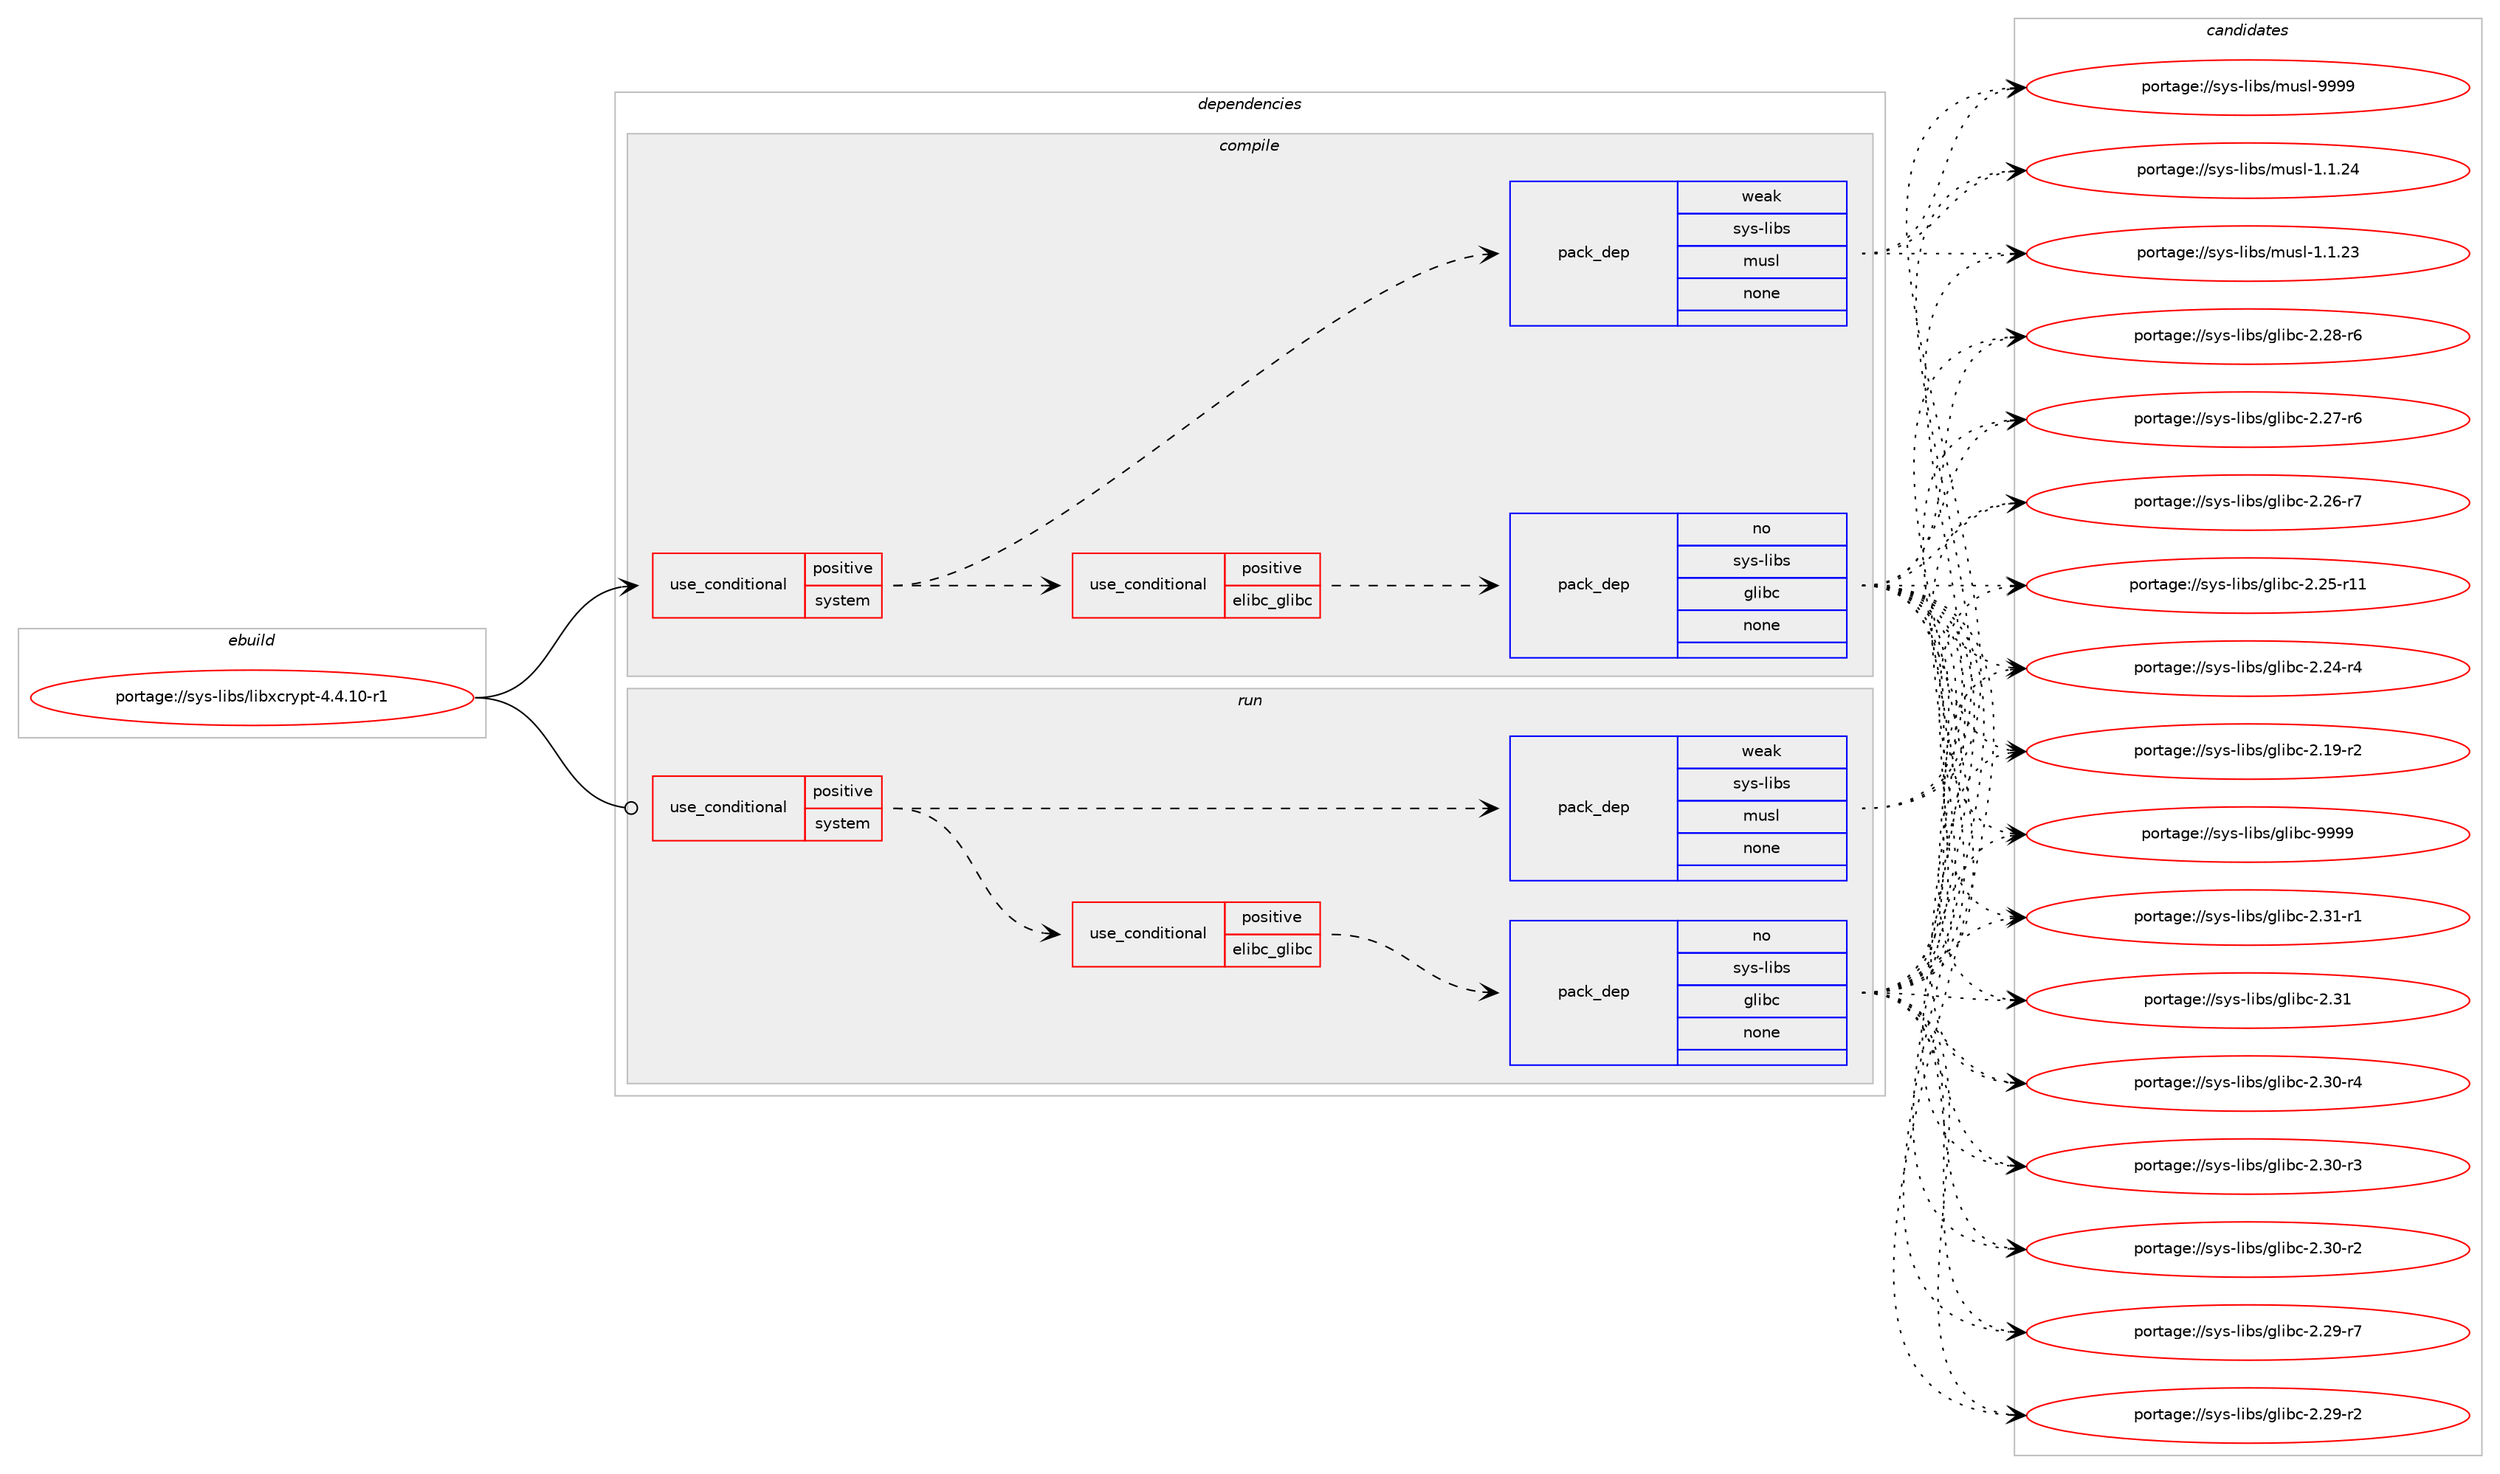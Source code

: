 digraph prolog {

# *************
# Graph options
# *************

newrank=true;
concentrate=true;
compound=true;
graph [rankdir=LR,fontname=Helvetica,fontsize=10,ranksep=1.5];#, ranksep=2.5, nodesep=0.2];
edge  [arrowhead=vee];
node  [fontname=Helvetica,fontsize=10];

# **********
# The ebuild
# **********

subgraph cluster_leftcol {
color=gray;
rank=same;
label=<<i>ebuild</i>>;
id [label="portage://sys-libs/libxcrypt-4.4.10-r1", color=red, width=4, href="../sys-libs/libxcrypt-4.4.10-r1.svg"];
}

# ****************
# The dependencies
# ****************

subgraph cluster_midcol {
color=gray;
label=<<i>dependencies</i>>;
subgraph cluster_compile {
fillcolor="#eeeeee";
style=filled;
label=<<i>compile</i>>;
subgraph cond6884 {
dependency37679 [label=<<TABLE BORDER="0" CELLBORDER="1" CELLSPACING="0" CELLPADDING="4"><TR><TD ROWSPAN="3" CELLPADDING="10">use_conditional</TD></TR><TR><TD>positive</TD></TR><TR><TD>system</TD></TR></TABLE>>, shape=none, color=red];
subgraph cond6885 {
dependency37680 [label=<<TABLE BORDER="0" CELLBORDER="1" CELLSPACING="0" CELLPADDING="4"><TR><TD ROWSPAN="3" CELLPADDING="10">use_conditional</TD></TR><TR><TD>positive</TD></TR><TR><TD>elibc_glibc</TD></TR></TABLE>>, shape=none, color=red];
subgraph pack29908 {
dependency37681 [label=<<TABLE BORDER="0" CELLBORDER="1" CELLSPACING="0" CELLPADDING="4" WIDTH="220"><TR><TD ROWSPAN="6" CELLPADDING="30">pack_dep</TD></TR><TR><TD WIDTH="110">no</TD></TR><TR><TD>sys-libs</TD></TR><TR><TD>glibc</TD></TR><TR><TD>none</TD></TR><TR><TD></TD></TR></TABLE>>, shape=none, color=blue];
}
dependency37680:e -> dependency37681:w [weight=20,style="dashed",arrowhead="vee"];
}
dependency37679:e -> dependency37680:w [weight=20,style="dashed",arrowhead="vee"];
subgraph pack29909 {
dependency37682 [label=<<TABLE BORDER="0" CELLBORDER="1" CELLSPACING="0" CELLPADDING="4" WIDTH="220"><TR><TD ROWSPAN="6" CELLPADDING="30">pack_dep</TD></TR><TR><TD WIDTH="110">weak</TD></TR><TR><TD>sys-libs</TD></TR><TR><TD>musl</TD></TR><TR><TD>none</TD></TR><TR><TD></TD></TR></TABLE>>, shape=none, color=blue];
}
dependency37679:e -> dependency37682:w [weight=20,style="dashed",arrowhead="vee"];
}
id:e -> dependency37679:w [weight=20,style="solid",arrowhead="vee"];
}
subgraph cluster_compileandrun {
fillcolor="#eeeeee";
style=filled;
label=<<i>compile and run</i>>;
}
subgraph cluster_run {
fillcolor="#eeeeee";
style=filled;
label=<<i>run</i>>;
subgraph cond6886 {
dependency37683 [label=<<TABLE BORDER="0" CELLBORDER="1" CELLSPACING="0" CELLPADDING="4"><TR><TD ROWSPAN="3" CELLPADDING="10">use_conditional</TD></TR><TR><TD>positive</TD></TR><TR><TD>system</TD></TR></TABLE>>, shape=none, color=red];
subgraph cond6887 {
dependency37684 [label=<<TABLE BORDER="0" CELLBORDER="1" CELLSPACING="0" CELLPADDING="4"><TR><TD ROWSPAN="3" CELLPADDING="10">use_conditional</TD></TR><TR><TD>positive</TD></TR><TR><TD>elibc_glibc</TD></TR></TABLE>>, shape=none, color=red];
subgraph pack29910 {
dependency37685 [label=<<TABLE BORDER="0" CELLBORDER="1" CELLSPACING="0" CELLPADDING="4" WIDTH="220"><TR><TD ROWSPAN="6" CELLPADDING="30">pack_dep</TD></TR><TR><TD WIDTH="110">no</TD></TR><TR><TD>sys-libs</TD></TR><TR><TD>glibc</TD></TR><TR><TD>none</TD></TR><TR><TD></TD></TR></TABLE>>, shape=none, color=blue];
}
dependency37684:e -> dependency37685:w [weight=20,style="dashed",arrowhead="vee"];
}
dependency37683:e -> dependency37684:w [weight=20,style="dashed",arrowhead="vee"];
subgraph pack29911 {
dependency37686 [label=<<TABLE BORDER="0" CELLBORDER="1" CELLSPACING="0" CELLPADDING="4" WIDTH="220"><TR><TD ROWSPAN="6" CELLPADDING="30">pack_dep</TD></TR><TR><TD WIDTH="110">weak</TD></TR><TR><TD>sys-libs</TD></TR><TR><TD>musl</TD></TR><TR><TD>none</TD></TR><TR><TD></TD></TR></TABLE>>, shape=none, color=blue];
}
dependency37683:e -> dependency37686:w [weight=20,style="dashed",arrowhead="vee"];
}
id:e -> dependency37683:w [weight=20,style="solid",arrowhead="odot"];
}
}

# **************
# The candidates
# **************

subgraph cluster_choices {
rank=same;
color=gray;
label=<<i>candidates</i>>;

subgraph choice29908 {
color=black;
nodesep=1;
choice11512111545108105981154710310810598994557575757 [label="portage://sys-libs/glibc-9999", color=red, width=4,href="../sys-libs/glibc-9999.svg"];
choice115121115451081059811547103108105989945504651494511449 [label="portage://sys-libs/glibc-2.31-r1", color=red, width=4,href="../sys-libs/glibc-2.31-r1.svg"];
choice11512111545108105981154710310810598994550465149 [label="portage://sys-libs/glibc-2.31", color=red, width=4,href="../sys-libs/glibc-2.31.svg"];
choice115121115451081059811547103108105989945504651484511452 [label="portage://sys-libs/glibc-2.30-r4", color=red, width=4,href="../sys-libs/glibc-2.30-r4.svg"];
choice115121115451081059811547103108105989945504651484511451 [label="portage://sys-libs/glibc-2.30-r3", color=red, width=4,href="../sys-libs/glibc-2.30-r3.svg"];
choice115121115451081059811547103108105989945504651484511450 [label="portage://sys-libs/glibc-2.30-r2", color=red, width=4,href="../sys-libs/glibc-2.30-r2.svg"];
choice115121115451081059811547103108105989945504650574511455 [label="portage://sys-libs/glibc-2.29-r7", color=red, width=4,href="../sys-libs/glibc-2.29-r7.svg"];
choice115121115451081059811547103108105989945504650574511450 [label="portage://sys-libs/glibc-2.29-r2", color=red, width=4,href="../sys-libs/glibc-2.29-r2.svg"];
choice115121115451081059811547103108105989945504650564511454 [label="portage://sys-libs/glibc-2.28-r6", color=red, width=4,href="../sys-libs/glibc-2.28-r6.svg"];
choice115121115451081059811547103108105989945504650554511454 [label="portage://sys-libs/glibc-2.27-r6", color=red, width=4,href="../sys-libs/glibc-2.27-r6.svg"];
choice115121115451081059811547103108105989945504650544511455 [label="portage://sys-libs/glibc-2.26-r7", color=red, width=4,href="../sys-libs/glibc-2.26-r7.svg"];
choice11512111545108105981154710310810598994550465053451144949 [label="portage://sys-libs/glibc-2.25-r11", color=red, width=4,href="../sys-libs/glibc-2.25-r11.svg"];
choice115121115451081059811547103108105989945504650524511452 [label="portage://sys-libs/glibc-2.24-r4", color=red, width=4,href="../sys-libs/glibc-2.24-r4.svg"];
choice115121115451081059811547103108105989945504649574511450 [label="portage://sys-libs/glibc-2.19-r2", color=red, width=4,href="../sys-libs/glibc-2.19-r2.svg"];
dependency37681:e -> choice11512111545108105981154710310810598994557575757:w [style=dotted,weight="100"];
dependency37681:e -> choice115121115451081059811547103108105989945504651494511449:w [style=dotted,weight="100"];
dependency37681:e -> choice11512111545108105981154710310810598994550465149:w [style=dotted,weight="100"];
dependency37681:e -> choice115121115451081059811547103108105989945504651484511452:w [style=dotted,weight="100"];
dependency37681:e -> choice115121115451081059811547103108105989945504651484511451:w [style=dotted,weight="100"];
dependency37681:e -> choice115121115451081059811547103108105989945504651484511450:w [style=dotted,weight="100"];
dependency37681:e -> choice115121115451081059811547103108105989945504650574511455:w [style=dotted,weight="100"];
dependency37681:e -> choice115121115451081059811547103108105989945504650574511450:w [style=dotted,weight="100"];
dependency37681:e -> choice115121115451081059811547103108105989945504650564511454:w [style=dotted,weight="100"];
dependency37681:e -> choice115121115451081059811547103108105989945504650554511454:w [style=dotted,weight="100"];
dependency37681:e -> choice115121115451081059811547103108105989945504650544511455:w [style=dotted,weight="100"];
dependency37681:e -> choice11512111545108105981154710310810598994550465053451144949:w [style=dotted,weight="100"];
dependency37681:e -> choice115121115451081059811547103108105989945504650524511452:w [style=dotted,weight="100"];
dependency37681:e -> choice115121115451081059811547103108105989945504649574511450:w [style=dotted,weight="100"];
}
subgraph choice29909 {
color=black;
nodesep=1;
choice1151211154510810598115471091171151084557575757 [label="portage://sys-libs/musl-9999", color=red, width=4,href="../sys-libs/musl-9999.svg"];
choice11512111545108105981154710911711510845494649465052 [label="portage://sys-libs/musl-1.1.24", color=red, width=4,href="../sys-libs/musl-1.1.24.svg"];
choice11512111545108105981154710911711510845494649465051 [label="portage://sys-libs/musl-1.1.23", color=red, width=4,href="../sys-libs/musl-1.1.23.svg"];
dependency37682:e -> choice1151211154510810598115471091171151084557575757:w [style=dotted,weight="100"];
dependency37682:e -> choice11512111545108105981154710911711510845494649465052:w [style=dotted,weight="100"];
dependency37682:e -> choice11512111545108105981154710911711510845494649465051:w [style=dotted,weight="100"];
}
subgraph choice29910 {
color=black;
nodesep=1;
choice11512111545108105981154710310810598994557575757 [label="portage://sys-libs/glibc-9999", color=red, width=4,href="../sys-libs/glibc-9999.svg"];
choice115121115451081059811547103108105989945504651494511449 [label="portage://sys-libs/glibc-2.31-r1", color=red, width=4,href="../sys-libs/glibc-2.31-r1.svg"];
choice11512111545108105981154710310810598994550465149 [label="portage://sys-libs/glibc-2.31", color=red, width=4,href="../sys-libs/glibc-2.31.svg"];
choice115121115451081059811547103108105989945504651484511452 [label="portage://sys-libs/glibc-2.30-r4", color=red, width=4,href="../sys-libs/glibc-2.30-r4.svg"];
choice115121115451081059811547103108105989945504651484511451 [label="portage://sys-libs/glibc-2.30-r3", color=red, width=4,href="../sys-libs/glibc-2.30-r3.svg"];
choice115121115451081059811547103108105989945504651484511450 [label="portage://sys-libs/glibc-2.30-r2", color=red, width=4,href="../sys-libs/glibc-2.30-r2.svg"];
choice115121115451081059811547103108105989945504650574511455 [label="portage://sys-libs/glibc-2.29-r7", color=red, width=4,href="../sys-libs/glibc-2.29-r7.svg"];
choice115121115451081059811547103108105989945504650574511450 [label="portage://sys-libs/glibc-2.29-r2", color=red, width=4,href="../sys-libs/glibc-2.29-r2.svg"];
choice115121115451081059811547103108105989945504650564511454 [label="portage://sys-libs/glibc-2.28-r6", color=red, width=4,href="../sys-libs/glibc-2.28-r6.svg"];
choice115121115451081059811547103108105989945504650554511454 [label="portage://sys-libs/glibc-2.27-r6", color=red, width=4,href="../sys-libs/glibc-2.27-r6.svg"];
choice115121115451081059811547103108105989945504650544511455 [label="portage://sys-libs/glibc-2.26-r7", color=red, width=4,href="../sys-libs/glibc-2.26-r7.svg"];
choice11512111545108105981154710310810598994550465053451144949 [label="portage://sys-libs/glibc-2.25-r11", color=red, width=4,href="../sys-libs/glibc-2.25-r11.svg"];
choice115121115451081059811547103108105989945504650524511452 [label="portage://sys-libs/glibc-2.24-r4", color=red, width=4,href="../sys-libs/glibc-2.24-r4.svg"];
choice115121115451081059811547103108105989945504649574511450 [label="portage://sys-libs/glibc-2.19-r2", color=red, width=4,href="../sys-libs/glibc-2.19-r2.svg"];
dependency37685:e -> choice11512111545108105981154710310810598994557575757:w [style=dotted,weight="100"];
dependency37685:e -> choice115121115451081059811547103108105989945504651494511449:w [style=dotted,weight="100"];
dependency37685:e -> choice11512111545108105981154710310810598994550465149:w [style=dotted,weight="100"];
dependency37685:e -> choice115121115451081059811547103108105989945504651484511452:w [style=dotted,weight="100"];
dependency37685:e -> choice115121115451081059811547103108105989945504651484511451:w [style=dotted,weight="100"];
dependency37685:e -> choice115121115451081059811547103108105989945504651484511450:w [style=dotted,weight="100"];
dependency37685:e -> choice115121115451081059811547103108105989945504650574511455:w [style=dotted,weight="100"];
dependency37685:e -> choice115121115451081059811547103108105989945504650574511450:w [style=dotted,weight="100"];
dependency37685:e -> choice115121115451081059811547103108105989945504650564511454:w [style=dotted,weight="100"];
dependency37685:e -> choice115121115451081059811547103108105989945504650554511454:w [style=dotted,weight="100"];
dependency37685:e -> choice115121115451081059811547103108105989945504650544511455:w [style=dotted,weight="100"];
dependency37685:e -> choice11512111545108105981154710310810598994550465053451144949:w [style=dotted,weight="100"];
dependency37685:e -> choice115121115451081059811547103108105989945504650524511452:w [style=dotted,weight="100"];
dependency37685:e -> choice115121115451081059811547103108105989945504649574511450:w [style=dotted,weight="100"];
}
subgraph choice29911 {
color=black;
nodesep=1;
choice1151211154510810598115471091171151084557575757 [label="portage://sys-libs/musl-9999", color=red, width=4,href="../sys-libs/musl-9999.svg"];
choice11512111545108105981154710911711510845494649465052 [label="portage://sys-libs/musl-1.1.24", color=red, width=4,href="../sys-libs/musl-1.1.24.svg"];
choice11512111545108105981154710911711510845494649465051 [label="portage://sys-libs/musl-1.1.23", color=red, width=4,href="../sys-libs/musl-1.1.23.svg"];
dependency37686:e -> choice1151211154510810598115471091171151084557575757:w [style=dotted,weight="100"];
dependency37686:e -> choice11512111545108105981154710911711510845494649465052:w [style=dotted,weight="100"];
dependency37686:e -> choice11512111545108105981154710911711510845494649465051:w [style=dotted,weight="100"];
}
}

}
